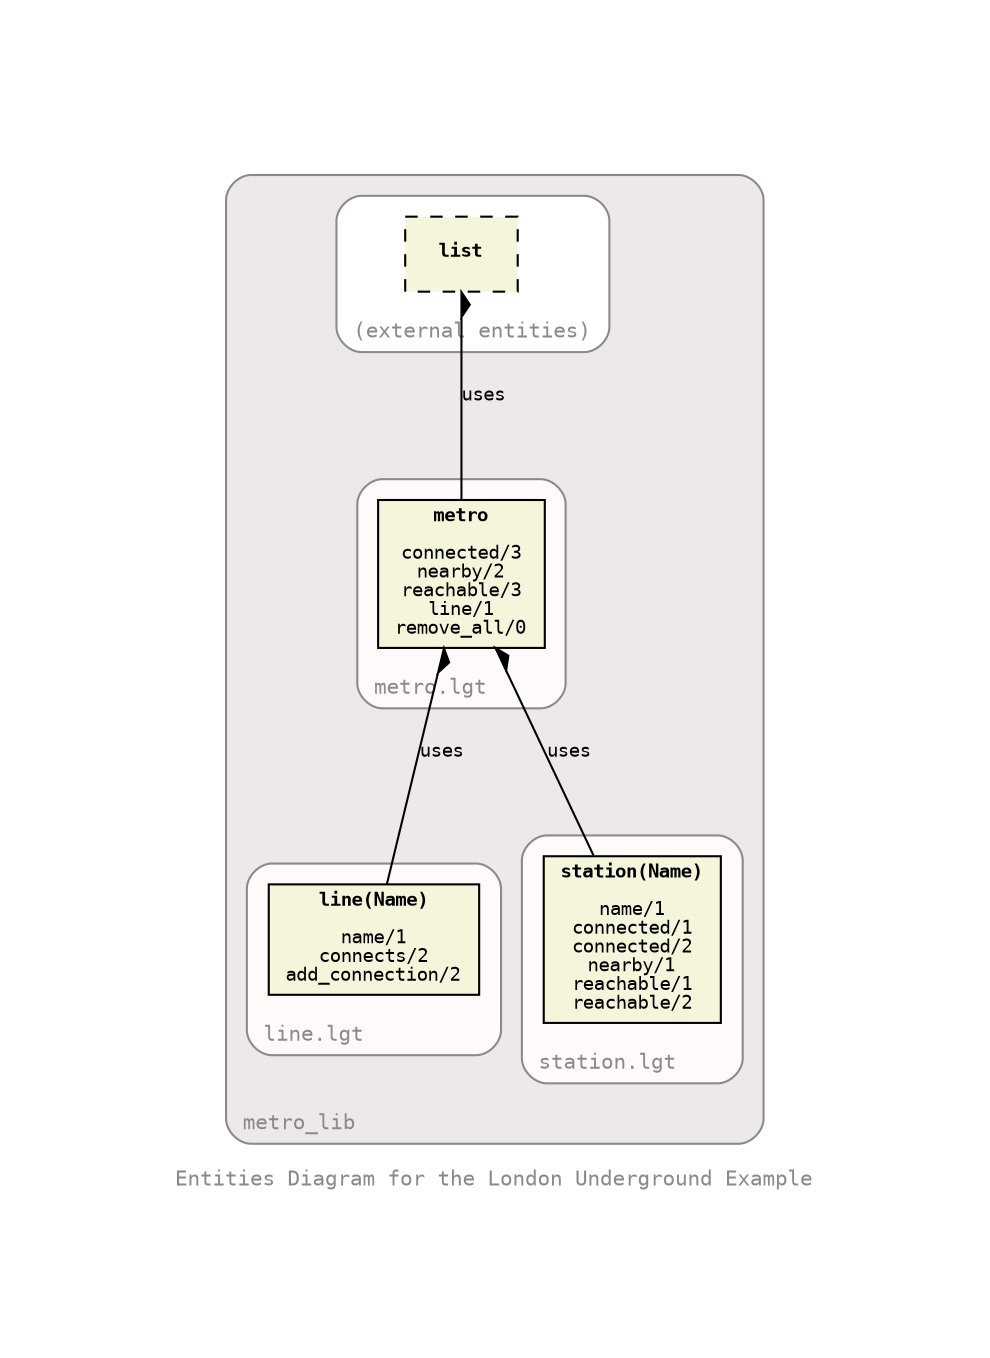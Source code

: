 digraph metro_lib {
rankdir="BT"
ranksep="1.25"
compound="true"
splines="true"
pack="true"
clusterrank="local"
labeljust="l"
margin="1.0"
fontname="Courier"
fontsize="10"
fontcolor="snow4"
pencolor="snow4"
node [shape="ellipse",style="filled",fillcolor="white",fontname="Courier",fontsize="9"]
edge [fontname="Courier",fontsize="9"]
label="Entities Diagram for the London Underground Example\l"

subgraph "cluster_library_metro_lib" {
tooltip="/Users/sergioc/Documents/workspaces/heal/jpc_examples/src/main/resources/org/jpc/examples/metro/"
bgcolor="snow2"
style="rounded"
margin="10"
label="metro_lib"
subgraph "cluster_file_/Users/sergioc/Documents/workspaces/heal/jpc_examples/src/main/resources/org/jpc/examples/metro/generate_docs.lgt" {
tooltip="/Users/sergioc/Documents/workspaces/heal/jpc_examples/src/main/resources/org/jpc/examples/metro/generate_docs.lgt"
bgcolor="snow"
style="rounded"
margin="10"
label="generate_docs.lgt"
}

subgraph "cluster_file_/Users/sergioc/Documents/workspaces/heal/jpc_examples/src/main/resources/org/jpc/examples/metro/metro.lgt" {
tooltip="/Users/sergioc/Documents/workspaces/heal/jpc_examples/src/main/resources/org/jpc/examples/metro/metro.lgt"
bgcolor="snow"
style="rounded"
margin="10"
label="metro.lgt"
"metro" [shape="box",tooltip="prototype",style="filled",fillcolor="beige",label=<<B>metro</B><BR/> <BR/><![CDATA[connected/3]]><BR/><![CDATA[nearby/2]]><BR/><![CDATA[reachable/3]]><BR/><![CDATA[line/1]]><BR/><![CDATA[remove_all/0]]><BR/>>]
}

subgraph "cluster_file_/Users/sergioc/Documents/workspaces/heal/jpc_examples/src/main/resources/org/jpc/examples/metro/station.lgt" {
tooltip="/Users/sergioc/Documents/workspaces/heal/jpc_examples/src/main/resources/org/jpc/examples/metro/station.lgt"
bgcolor="snow"
style="rounded"
margin="10"
label="station.lgt"
"station(Name)" [shape="box",tooltip="prototype",style="filled",fillcolor="beige",label=<<B>station(Name)</B><BR/> <BR/><![CDATA[name/1]]><BR/><![CDATA[connected/1]]><BR/><![CDATA[connected/2]]><BR/><![CDATA[nearby/1]]><BR/><![CDATA[reachable/1]]><BR/><![CDATA[reachable/2]]><BR/>>]
}

subgraph "cluster_file_/Users/sergioc/Documents/workspaces/heal/jpc_examples/src/main/resources/org/jpc/examples/metro/line.lgt" {
tooltip="/Users/sergioc/Documents/workspaces/heal/jpc_examples/src/main/resources/org/jpc/examples/metro/line.lgt"
bgcolor="snow"
style="rounded"
margin="10"
label="line.lgt"
"line(Name)" [shape="box",tooltip="prototype",style="filled",fillcolor="beige",label=<<B>line(Name)</B><BR/> <BR/><![CDATA[name/1]]><BR/><![CDATA[connects/2]]><BR/><![CDATA[add_connection/2]]><BR/>>]
}

subgraph "cluster_file_/Users/sergioc/Documents/workspaces/heal/jpc_examples/src/main/resources/org/jpc/examples/metro/generate_diagrams.lgt" {
tooltip="/Users/sergioc/Documents/workspaces/heal/jpc_examples/src/main/resources/org/jpc/examples/metro/generate_diagrams.lgt"
bgcolor="snow"
style="rounded"
margin="10"
label="generate_diagrams.lgt"
}

subgraph "cluster_file_/Users/sergioc/Documents/workspaces/heal/jpc_examples/src/main/resources/org/jpc/examples/metro/load_all.lgt" {
tooltip="/Users/sergioc/Documents/workspaces/heal/jpc_examples/src/main/resources/org/jpc/examples/metro/load_all.lgt"
bgcolor="snow"
style="rounded"
margin="10"
label="load_all.lgt"
}

subgraph "cluster_other" {
tooltip="(external entities)"
bgcolor="white"
style="rounded"
margin="10"
label="(external entities)"
"list" [shape="box",tooltip="prototype",style="filled,dashed",fillcolor="beige",label=<<B>list</B>>]
}

"metro" -> "list" [arrowhead="rdiamond",tooltip="uses",label=<<![CDATA[uses]]><BR/>>]
"station(Name)" -> "metro" [arrowhead="rdiamond",tooltip="uses",label=<<![CDATA[uses]]><BR/>>]
"line(Name)" -> "metro" [arrowhead="rdiamond",tooltip="uses",label=<<![CDATA[uses]]><BR/>>]
}

}
